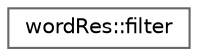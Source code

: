 digraph "Graphical Class Hierarchy"
{
 // LATEX_PDF_SIZE
  bgcolor="transparent";
  edge [fontname=Helvetica,fontsize=10,labelfontname=Helvetica,labelfontsize=10];
  node [fontname=Helvetica,fontsize=10,shape=box,height=0.2,width=0.4];
  rankdir="LR";
  Node0 [id="Node000000",label="wordRes::filter",height=0.2,width=0.4,color="grey40", fillcolor="white", style="filled",URL="$structFoam_1_1wordRes_1_1filter.html",tooltip=" "];
}
